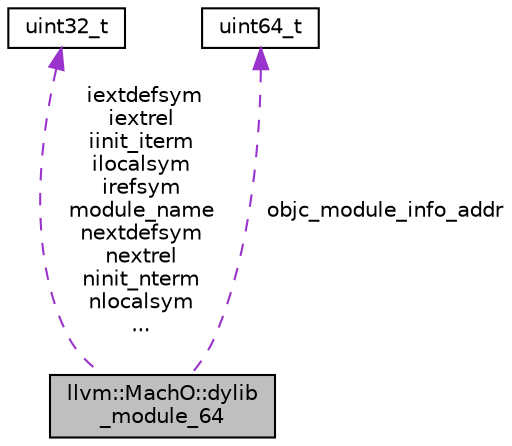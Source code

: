 digraph "llvm::MachO::dylib_module_64"
{
 // LATEX_PDF_SIZE
  bgcolor="transparent";
  edge [fontname="Helvetica",fontsize="10",labelfontname="Helvetica",labelfontsize="10"];
  node [fontname="Helvetica",fontsize="10",shape="box"];
  Node1 [label="llvm::MachO::dylib\l_module_64",height=0.2,width=0.4,color="black", fillcolor="grey75", style="filled", fontcolor="black",tooltip=" "];
  Node2 -> Node1 [dir="back",color="darkorchid3",fontsize="10",style="dashed",label=" iextdefsym\niextrel\niinit_iterm\nilocalsym\nirefsym\nmodule_name\nnextdefsym\nnextrel\nninit_nterm\nnlocalsym\n..." ,fontname="Helvetica"];
  Node2 [label="uint32_t",height=0.2,width=0.4,color="black",URL="$classuint32__t.html",tooltip=" "];
  Node3 -> Node1 [dir="back",color="darkorchid3",fontsize="10",style="dashed",label=" objc_module_info_addr" ,fontname="Helvetica"];
  Node3 [label="uint64_t",height=0.2,width=0.4,color="black",tooltip=" "];
}
